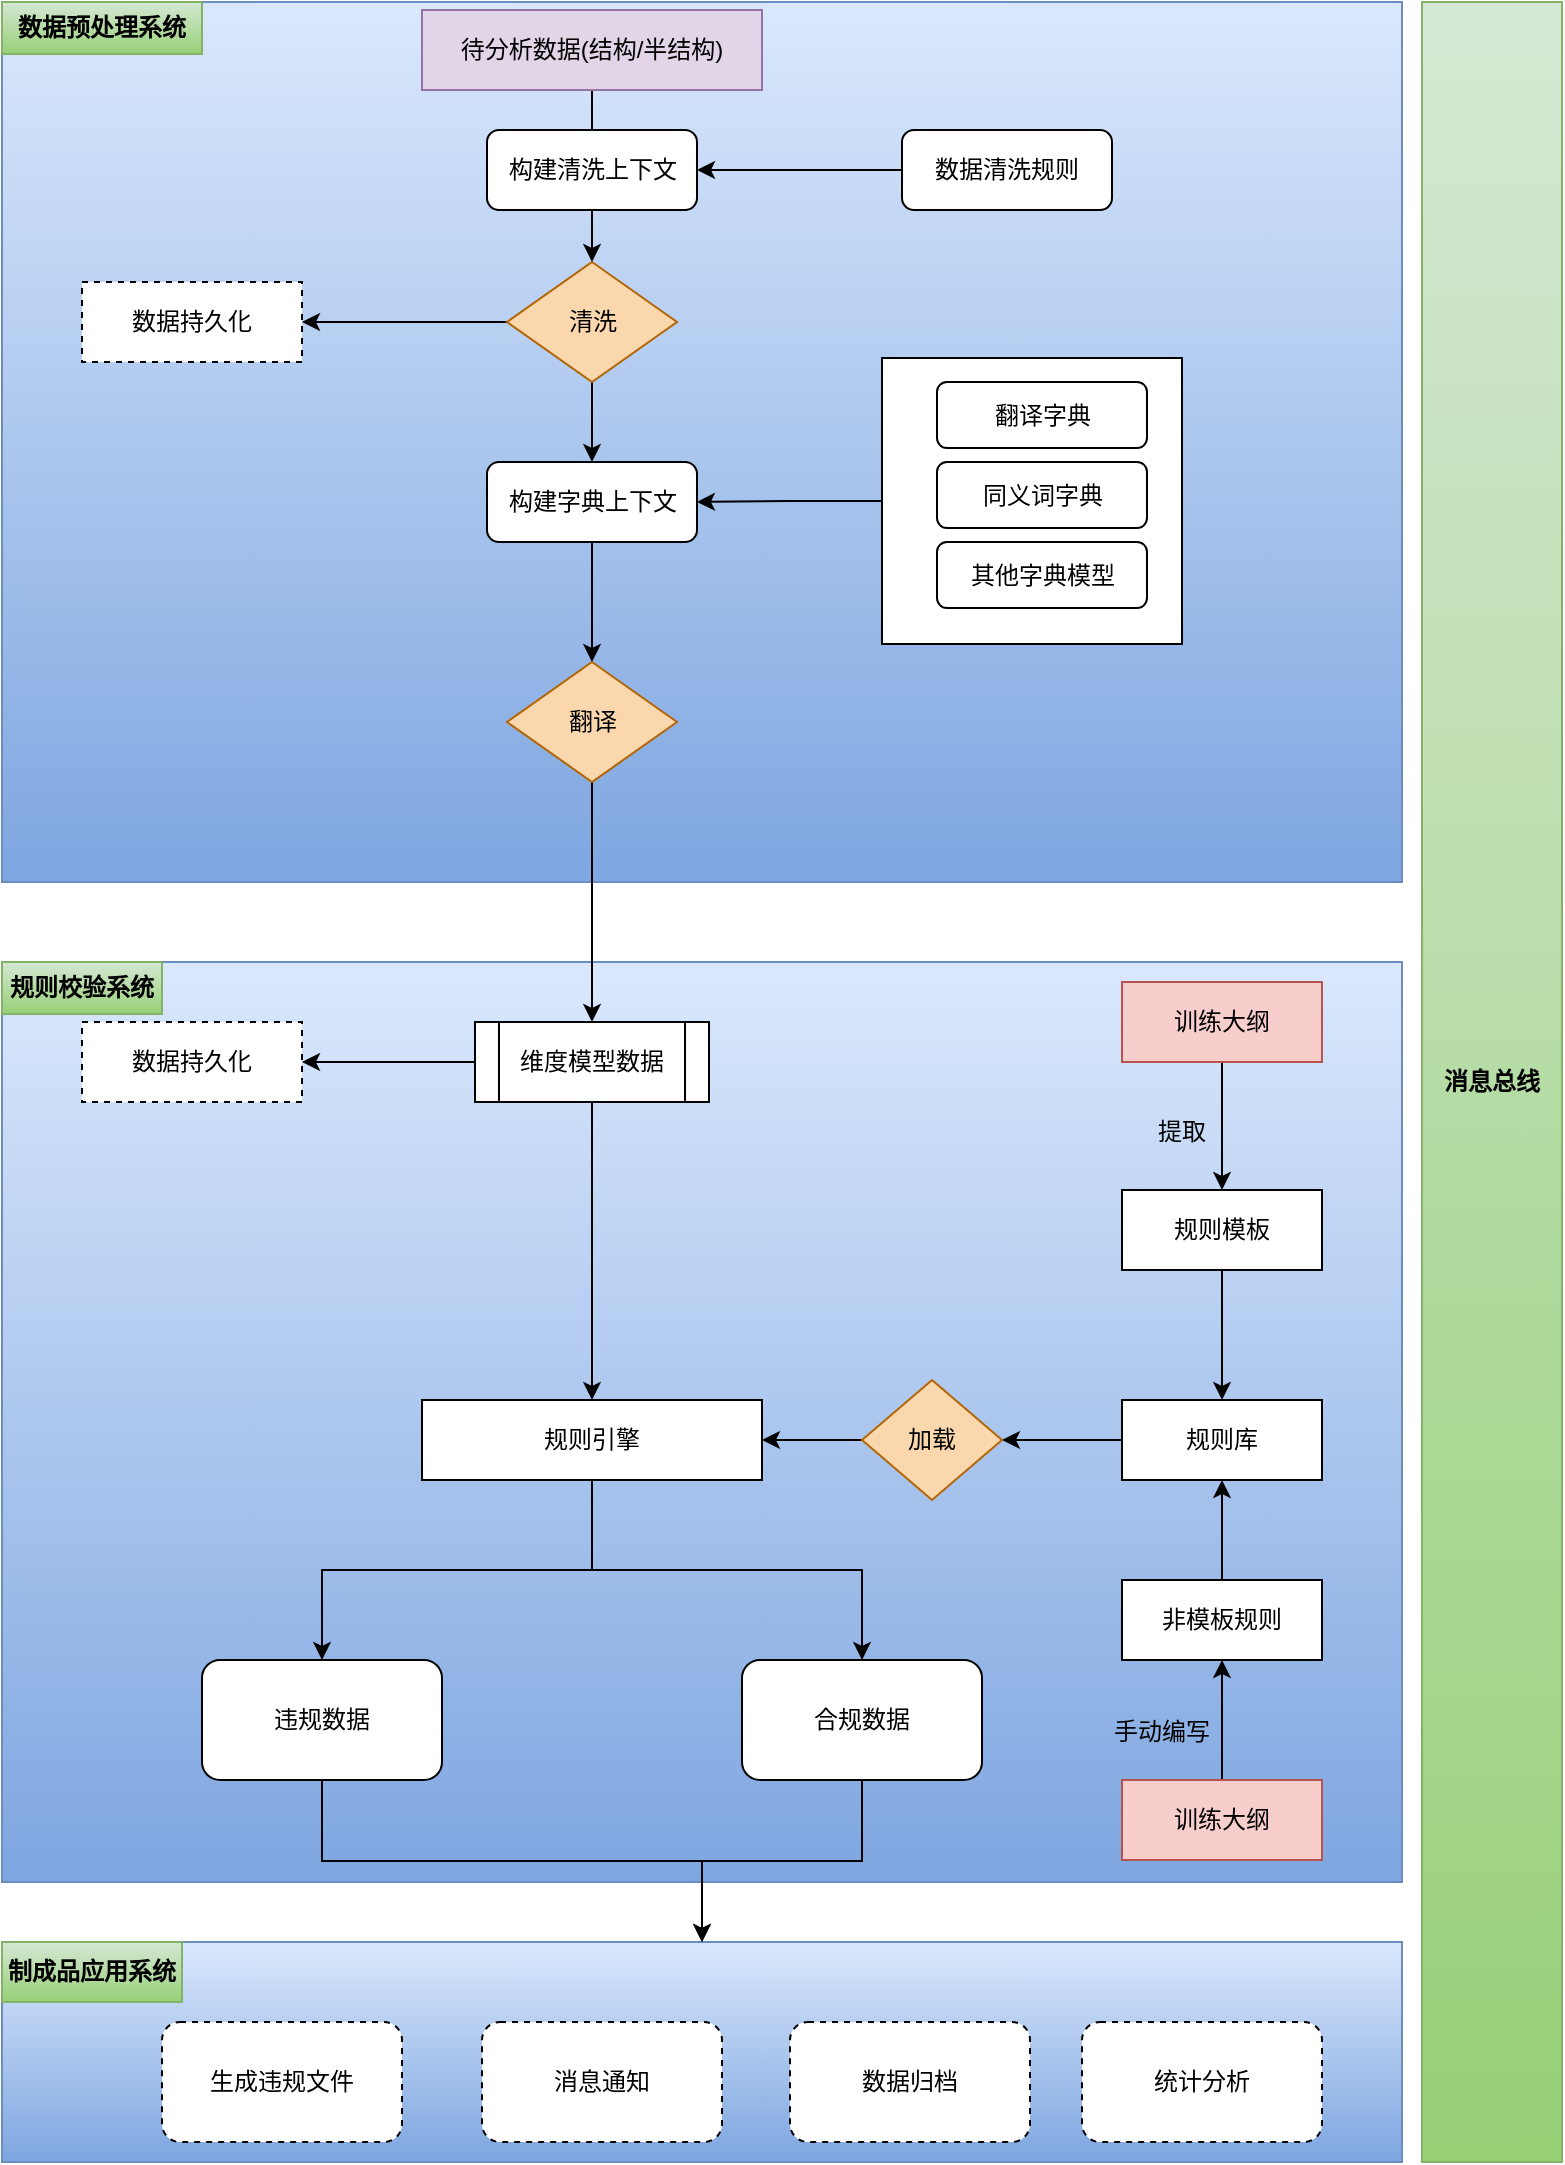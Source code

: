 <mxfile version="21.1.1" type="github">
  <diagram name="第 1 页" id="8kiX-l5EkHe59Z4uoZw7">
    <mxGraphModel dx="1434" dy="788" grid="1" gridSize="10" guides="1" tooltips="1" connect="1" arrows="1" fold="1" page="1" pageScale="1" pageWidth="827" pageHeight="1169" math="0" shadow="0">
      <root>
        <mxCell id="0" />
        <mxCell id="1" parent="0" />
        <mxCell id="WWdbOnZsrV5YWVGLr75T-69" value="" style="rounded=0;whiteSpace=wrap;html=1;fillColor=#dae8fc;gradientColor=#7ea6e0;strokeColor=#6c8ebf;" vertex="1" parent="1">
          <mxGeometry x="20" y="980" width="700" height="110" as="geometry" />
        </mxCell>
        <mxCell id="WWdbOnZsrV5YWVGLr75T-68" value="" style="rounded=0;whiteSpace=wrap;html=1;fillColor=#dae8fc;gradientColor=#7ea6e0;strokeColor=#6c8ebf;" vertex="1" parent="1">
          <mxGeometry x="20" y="490" width="700" height="460" as="geometry" />
        </mxCell>
        <mxCell id="WWdbOnZsrV5YWVGLr75T-67" value="" style="rounded=0;whiteSpace=wrap;html=1;fillColor=#dae8fc;gradientColor=#7ea6e0;strokeColor=#6c8ebf;" vertex="1" parent="1">
          <mxGeometry x="20" y="10" width="700" height="440" as="geometry" />
        </mxCell>
        <mxCell id="WWdbOnZsrV5YWVGLr75T-61" style="edgeStyle=orthogonalEdgeStyle;rounded=0;orthogonalLoop=1;jettySize=auto;html=1;" edge="1" parent="1" source="WWdbOnZsrV5YWVGLr75T-59" target="WWdbOnZsrV5YWVGLr75T-28">
          <mxGeometry relative="1" as="geometry" />
        </mxCell>
        <mxCell id="WWdbOnZsrV5YWVGLr75T-59" value="" style="rounded=0;whiteSpace=wrap;html=1;" vertex="1" parent="1">
          <mxGeometry x="460" y="188" width="150" height="143" as="geometry" />
        </mxCell>
        <mxCell id="WWdbOnZsrV5YWVGLr75T-4" style="edgeStyle=orthogonalEdgeStyle;rounded=0;orthogonalLoop=1;jettySize=auto;html=1;entryX=0.5;entryY=0;entryDx=0;entryDy=0;" edge="1" parent="1" source="WWdbOnZsrV5YWVGLr75T-1" target="WWdbOnZsrV5YWVGLr75T-9">
          <mxGeometry relative="1" as="geometry">
            <mxPoint x="315" y="144" as="targetPoint" />
          </mxGeometry>
        </mxCell>
        <mxCell id="WWdbOnZsrV5YWVGLr75T-1" value="待分析数据(结构/半结构)" style="rounded=0;whiteSpace=wrap;html=1;fillColor=#e1d5e7;strokeColor=#9673a6;" vertex="1" parent="1">
          <mxGeometry x="230" y="14" width="170" height="40" as="geometry" />
        </mxCell>
        <mxCell id="WWdbOnZsrV5YWVGLr75T-6" value="构建清洗上下文" style="rounded=1;whiteSpace=wrap;html=1;" vertex="1" parent="1">
          <mxGeometry x="262.5" y="74" width="105" height="40" as="geometry" />
        </mxCell>
        <mxCell id="WWdbOnZsrV5YWVGLr75T-8" style="edgeStyle=orthogonalEdgeStyle;rounded=0;orthogonalLoop=1;jettySize=auto;html=1;" edge="1" parent="1" source="WWdbOnZsrV5YWVGLr75T-7" target="WWdbOnZsrV5YWVGLr75T-6">
          <mxGeometry relative="1" as="geometry" />
        </mxCell>
        <mxCell id="WWdbOnZsrV5YWVGLr75T-7" value="数据清洗规则" style="rounded=1;whiteSpace=wrap;html=1;" vertex="1" parent="1">
          <mxGeometry x="470" y="74" width="105" height="40" as="geometry" />
        </mxCell>
        <mxCell id="WWdbOnZsrV5YWVGLr75T-11" style="edgeStyle=orthogonalEdgeStyle;rounded=0;orthogonalLoop=1;jettySize=auto;html=1;entryX=1;entryY=0.5;entryDx=0;entryDy=0;" edge="1" parent="1" source="WWdbOnZsrV5YWVGLr75T-9" target="WWdbOnZsrV5YWVGLr75T-10">
          <mxGeometry relative="1" as="geometry" />
        </mxCell>
        <mxCell id="WWdbOnZsrV5YWVGLr75T-30" style="edgeStyle=orthogonalEdgeStyle;rounded=0;orthogonalLoop=1;jettySize=auto;html=1;entryX=0.5;entryY=0;entryDx=0;entryDy=0;" edge="1" parent="1" source="WWdbOnZsrV5YWVGLr75T-9" target="WWdbOnZsrV5YWVGLr75T-28">
          <mxGeometry relative="1" as="geometry" />
        </mxCell>
        <mxCell id="WWdbOnZsrV5YWVGLr75T-9" value="清洗" style="rhombus;whiteSpace=wrap;html=1;fillColor=#fad7ac;strokeColor=#b46504;" vertex="1" parent="1">
          <mxGeometry x="272.5" y="140" width="85" height="60" as="geometry" />
        </mxCell>
        <mxCell id="WWdbOnZsrV5YWVGLr75T-10" value="数据持久化" style="rounded=0;whiteSpace=wrap;html=1;dashed=1;" vertex="1" parent="1">
          <mxGeometry x="60" y="150" width="110" height="40" as="geometry" />
        </mxCell>
        <mxCell id="WWdbOnZsrV5YWVGLr75T-45" style="edgeStyle=orthogonalEdgeStyle;rounded=0;orthogonalLoop=1;jettySize=auto;html=1;" edge="1" parent="1" source="WWdbOnZsrV5YWVGLr75T-13" target="WWdbOnZsrV5YWVGLr75T-39">
          <mxGeometry relative="1" as="geometry" />
        </mxCell>
        <mxCell id="WWdbOnZsrV5YWVGLr75T-47" style="edgeStyle=orthogonalEdgeStyle;rounded=0;orthogonalLoop=1;jettySize=auto;html=1;" edge="1" parent="1" source="WWdbOnZsrV5YWVGLr75T-13" target="WWdbOnZsrV5YWVGLr75T-40">
          <mxGeometry relative="1" as="geometry" />
        </mxCell>
        <mxCell id="WWdbOnZsrV5YWVGLr75T-13" value="规则引擎" style="rounded=0;whiteSpace=wrap;html=1;" vertex="1" parent="1">
          <mxGeometry x="230" y="709" width="170" height="40" as="geometry" />
        </mxCell>
        <mxCell id="WWdbOnZsrV5YWVGLr75T-19" style="edgeStyle=orthogonalEdgeStyle;rounded=0;orthogonalLoop=1;jettySize=auto;html=1;" edge="1" parent="1" source="WWdbOnZsrV5YWVGLr75T-16" target="WWdbOnZsrV5YWVGLr75T-17">
          <mxGeometry relative="1" as="geometry" />
        </mxCell>
        <mxCell id="WWdbOnZsrV5YWVGLr75T-16" value="规则模板" style="rounded=0;whiteSpace=wrap;html=1;" vertex="1" parent="1">
          <mxGeometry x="580" y="604" width="100" height="40" as="geometry" />
        </mxCell>
        <mxCell id="WWdbOnZsrV5YWVGLr75T-24" style="edgeStyle=orthogonalEdgeStyle;rounded=0;orthogonalLoop=1;jettySize=auto;html=1;" edge="1" parent="1" source="WWdbOnZsrV5YWVGLr75T-17" target="WWdbOnZsrV5YWVGLr75T-23">
          <mxGeometry relative="1" as="geometry" />
        </mxCell>
        <mxCell id="WWdbOnZsrV5YWVGLr75T-17" value="规则库" style="rounded=0;whiteSpace=wrap;html=1;" vertex="1" parent="1">
          <mxGeometry x="580" y="709" width="100" height="40" as="geometry" />
        </mxCell>
        <mxCell id="WWdbOnZsrV5YWVGLr75T-22" style="edgeStyle=orthogonalEdgeStyle;rounded=0;orthogonalLoop=1;jettySize=auto;html=1;entryX=0.5;entryY=1;entryDx=0;entryDy=0;" edge="1" parent="1" source="WWdbOnZsrV5YWVGLr75T-21" target="WWdbOnZsrV5YWVGLr75T-17">
          <mxGeometry relative="1" as="geometry" />
        </mxCell>
        <mxCell id="WWdbOnZsrV5YWVGLr75T-21" value="非模板规则" style="rounded=0;whiteSpace=wrap;html=1;" vertex="1" parent="1">
          <mxGeometry x="580" y="799" width="100" height="40" as="geometry" />
        </mxCell>
        <mxCell id="WWdbOnZsrV5YWVGLr75T-25" style="edgeStyle=orthogonalEdgeStyle;rounded=0;orthogonalLoop=1;jettySize=auto;html=1;" edge="1" parent="1" source="WWdbOnZsrV5YWVGLr75T-23" target="WWdbOnZsrV5YWVGLr75T-13">
          <mxGeometry relative="1" as="geometry" />
        </mxCell>
        <mxCell id="WWdbOnZsrV5YWVGLr75T-23" value="加载" style="rhombus;whiteSpace=wrap;html=1;fillColor=#fad7ac;strokeColor=#b46504;" vertex="1" parent="1">
          <mxGeometry x="450" y="699" width="70" height="60" as="geometry" />
        </mxCell>
        <mxCell id="WWdbOnZsrV5YWVGLr75T-32" style="edgeStyle=orthogonalEdgeStyle;rounded=0;orthogonalLoop=1;jettySize=auto;html=1;entryX=0.5;entryY=0;entryDx=0;entryDy=0;" edge="1" parent="1" source="WWdbOnZsrV5YWVGLr75T-28" target="WWdbOnZsrV5YWVGLr75T-31">
          <mxGeometry relative="1" as="geometry">
            <mxPoint x="315" y="350" as="targetPoint" />
          </mxGeometry>
        </mxCell>
        <mxCell id="WWdbOnZsrV5YWVGLr75T-28" value="构建字典上下文" style="rounded=1;whiteSpace=wrap;html=1;" vertex="1" parent="1">
          <mxGeometry x="262.5" y="240" width="105" height="40" as="geometry" />
        </mxCell>
        <mxCell id="WWdbOnZsrV5YWVGLr75T-64" style="edgeStyle=orthogonalEdgeStyle;rounded=0;orthogonalLoop=1;jettySize=auto;html=1;entryX=0.5;entryY=0;entryDx=0;entryDy=0;" edge="1" parent="1" source="WWdbOnZsrV5YWVGLr75T-31" target="WWdbOnZsrV5YWVGLr75T-63">
          <mxGeometry relative="1" as="geometry" />
        </mxCell>
        <mxCell id="WWdbOnZsrV5YWVGLr75T-31" value="翻译" style="rhombus;whiteSpace=wrap;html=1;fillColor=#fad7ac;strokeColor=#b46504;" vertex="1" parent="1">
          <mxGeometry x="272.5" y="340" width="85" height="60" as="geometry" />
        </mxCell>
        <mxCell id="WWdbOnZsrV5YWVGLr75T-33" value="数据持久化" style="rounded=0;whiteSpace=wrap;html=1;dashed=1;" vertex="1" parent="1">
          <mxGeometry x="60" y="520" width="110" height="40" as="geometry" />
        </mxCell>
        <mxCell id="WWdbOnZsrV5YWVGLr75T-73" style="edgeStyle=orthogonalEdgeStyle;rounded=0;orthogonalLoop=1;jettySize=auto;html=1;" edge="1" parent="1" source="WWdbOnZsrV5YWVGLr75T-39" target="WWdbOnZsrV5YWVGLr75T-69">
          <mxGeometry relative="1" as="geometry" />
        </mxCell>
        <mxCell id="WWdbOnZsrV5YWVGLr75T-39" value="违规数据" style="rounded=1;whiteSpace=wrap;html=1;" vertex="1" parent="1">
          <mxGeometry x="120" y="839" width="120" height="60" as="geometry" />
        </mxCell>
        <mxCell id="WWdbOnZsrV5YWVGLr75T-79" style="edgeStyle=orthogonalEdgeStyle;rounded=0;orthogonalLoop=1;jettySize=auto;html=1;entryX=0.5;entryY=0;entryDx=0;entryDy=0;" edge="1" parent="1" source="WWdbOnZsrV5YWVGLr75T-40" target="WWdbOnZsrV5YWVGLr75T-69">
          <mxGeometry relative="1" as="geometry" />
        </mxCell>
        <mxCell id="WWdbOnZsrV5YWVGLr75T-40" value="合规数据" style="rounded=1;whiteSpace=wrap;html=1;" vertex="1" parent="1">
          <mxGeometry x="390" y="839" width="120" height="60" as="geometry" />
        </mxCell>
        <mxCell id="WWdbOnZsrV5YWVGLr75T-41" value="生成违规文件" style="rounded=1;whiteSpace=wrap;html=1;dashed=1;" vertex="1" parent="1">
          <mxGeometry x="100" y="1020" width="120" height="60" as="geometry" />
        </mxCell>
        <mxCell id="WWdbOnZsrV5YWVGLr75T-42" value="消息通知" style="rounded=1;whiteSpace=wrap;html=1;dashed=1;" vertex="1" parent="1">
          <mxGeometry x="260" y="1020" width="120" height="60" as="geometry" />
        </mxCell>
        <mxCell id="WWdbOnZsrV5YWVGLr75T-43" value="数据归档" style="rounded=1;whiteSpace=wrap;html=1;dashed=1;" vertex="1" parent="1">
          <mxGeometry x="414" y="1020" width="120" height="60" as="geometry" />
        </mxCell>
        <mxCell id="WWdbOnZsrV5YWVGLr75T-51" value="统计分析" style="rounded=1;whiteSpace=wrap;html=1;dashed=1;" vertex="1" parent="1">
          <mxGeometry x="560" y="1020" width="120" height="60" as="geometry" />
        </mxCell>
        <mxCell id="WWdbOnZsrV5YWVGLr75T-56" value="翻译字典" style="rounded=1;whiteSpace=wrap;html=1;" vertex="1" parent="1">
          <mxGeometry x="487.5" y="200" width="105" height="33" as="geometry" />
        </mxCell>
        <mxCell id="WWdbOnZsrV5YWVGLr75T-57" value="同义词字典" style="rounded=1;whiteSpace=wrap;html=1;" vertex="1" parent="1">
          <mxGeometry x="487.5" y="240" width="105" height="33" as="geometry" />
        </mxCell>
        <mxCell id="WWdbOnZsrV5YWVGLr75T-65" style="edgeStyle=orthogonalEdgeStyle;rounded=0;orthogonalLoop=1;jettySize=auto;html=1;" edge="1" parent="1" source="WWdbOnZsrV5YWVGLr75T-63" target="WWdbOnZsrV5YWVGLr75T-13">
          <mxGeometry relative="1" as="geometry" />
        </mxCell>
        <mxCell id="WWdbOnZsrV5YWVGLr75T-66" style="edgeStyle=orthogonalEdgeStyle;rounded=0;orthogonalLoop=1;jettySize=auto;html=1;entryX=1;entryY=0.5;entryDx=0;entryDy=0;" edge="1" parent="1" source="WWdbOnZsrV5YWVGLr75T-63" target="WWdbOnZsrV5YWVGLr75T-33">
          <mxGeometry relative="1" as="geometry" />
        </mxCell>
        <mxCell id="WWdbOnZsrV5YWVGLr75T-63" value="维度模型数据" style="shape=process;whiteSpace=wrap;html=1;backgroundOutline=1;" vertex="1" parent="1">
          <mxGeometry x="256.5" y="520" width="117" height="40" as="geometry" />
        </mxCell>
        <mxCell id="WWdbOnZsrV5YWVGLr75T-70" value="数据预处理系统" style="text;html=1;strokeColor=#82b366;fillColor=#d5e8d4;align=center;verticalAlign=middle;whiteSpace=wrap;rounded=0;gradientColor=#97d077;fontStyle=1" vertex="1" parent="1">
          <mxGeometry x="20" y="10" width="100" height="26" as="geometry" />
        </mxCell>
        <mxCell id="WWdbOnZsrV5YWVGLr75T-71" value="规则校验系统" style="text;html=1;strokeColor=#82b366;fillColor=#d5e8d4;align=center;verticalAlign=middle;whiteSpace=wrap;rounded=0;gradientColor=#97d077;fontStyle=1" vertex="1" parent="1">
          <mxGeometry x="20" y="490" width="80" height="26" as="geometry" />
        </mxCell>
        <mxCell id="WWdbOnZsrV5YWVGLr75T-72" value="制成品应用系统" style="text;html=1;strokeColor=#82b366;fillColor=#d5e8d4;align=center;verticalAlign=middle;whiteSpace=wrap;rounded=0;gradientColor=#97d077;fontStyle=1" vertex="1" parent="1">
          <mxGeometry x="20" y="980" width="90" height="30" as="geometry" />
        </mxCell>
        <mxCell id="WWdbOnZsrV5YWVGLr75T-77" value="其他字典模型" style="rounded=1;whiteSpace=wrap;html=1;" vertex="1" parent="1">
          <mxGeometry x="487.5" y="280" width="105" height="33" as="geometry" />
        </mxCell>
        <mxCell id="WWdbOnZsrV5YWVGLr75T-78" value="消息总线" style="rounded=0;whiteSpace=wrap;html=1;fillColor=#d5e8d4;strokeColor=#82b366;gradientColor=#97d077;fontStyle=1" vertex="1" parent="1">
          <mxGeometry x="730" y="10" width="70" height="1080" as="geometry" />
        </mxCell>
        <mxCell id="WWdbOnZsrV5YWVGLr75T-82" style="edgeStyle=orthogonalEdgeStyle;rounded=0;orthogonalLoop=1;jettySize=auto;html=1;entryX=0.5;entryY=0;entryDx=0;entryDy=0;" edge="1" parent="1" source="WWdbOnZsrV5YWVGLr75T-81" target="WWdbOnZsrV5YWVGLr75T-16">
          <mxGeometry relative="1" as="geometry" />
        </mxCell>
        <mxCell id="WWdbOnZsrV5YWVGLr75T-81" value="训练大纲" style="rounded=0;whiteSpace=wrap;html=1;fillColor=#f8cecc;strokeColor=#b85450;" vertex="1" parent="1">
          <mxGeometry x="580" y="500" width="100" height="40" as="geometry" />
        </mxCell>
        <mxCell id="WWdbOnZsrV5YWVGLr75T-84" style="edgeStyle=orthogonalEdgeStyle;rounded=0;orthogonalLoop=1;jettySize=auto;html=1;" edge="1" parent="1" source="WWdbOnZsrV5YWVGLr75T-83" target="WWdbOnZsrV5YWVGLr75T-21">
          <mxGeometry relative="1" as="geometry" />
        </mxCell>
        <mxCell id="WWdbOnZsrV5YWVGLr75T-83" value="训练大纲" style="rounded=0;whiteSpace=wrap;html=1;fillColor=#f8cecc;strokeColor=#b85450;" vertex="1" parent="1">
          <mxGeometry x="580" y="899" width="100" height="40" as="geometry" />
        </mxCell>
        <mxCell id="WWdbOnZsrV5YWVGLr75T-85" value="提取" style="text;html=1;strokeColor=none;fillColor=none;align=center;verticalAlign=middle;whiteSpace=wrap;rounded=0;" vertex="1" parent="1">
          <mxGeometry x="580" y="560" width="60" height="30" as="geometry" />
        </mxCell>
        <mxCell id="WWdbOnZsrV5YWVGLr75T-86" value="手动编写" style="text;html=1;strokeColor=none;fillColor=none;align=center;verticalAlign=middle;whiteSpace=wrap;rounded=0;" vertex="1" parent="1">
          <mxGeometry x="570" y="860" width="60" height="30" as="geometry" />
        </mxCell>
      </root>
    </mxGraphModel>
  </diagram>
</mxfile>

